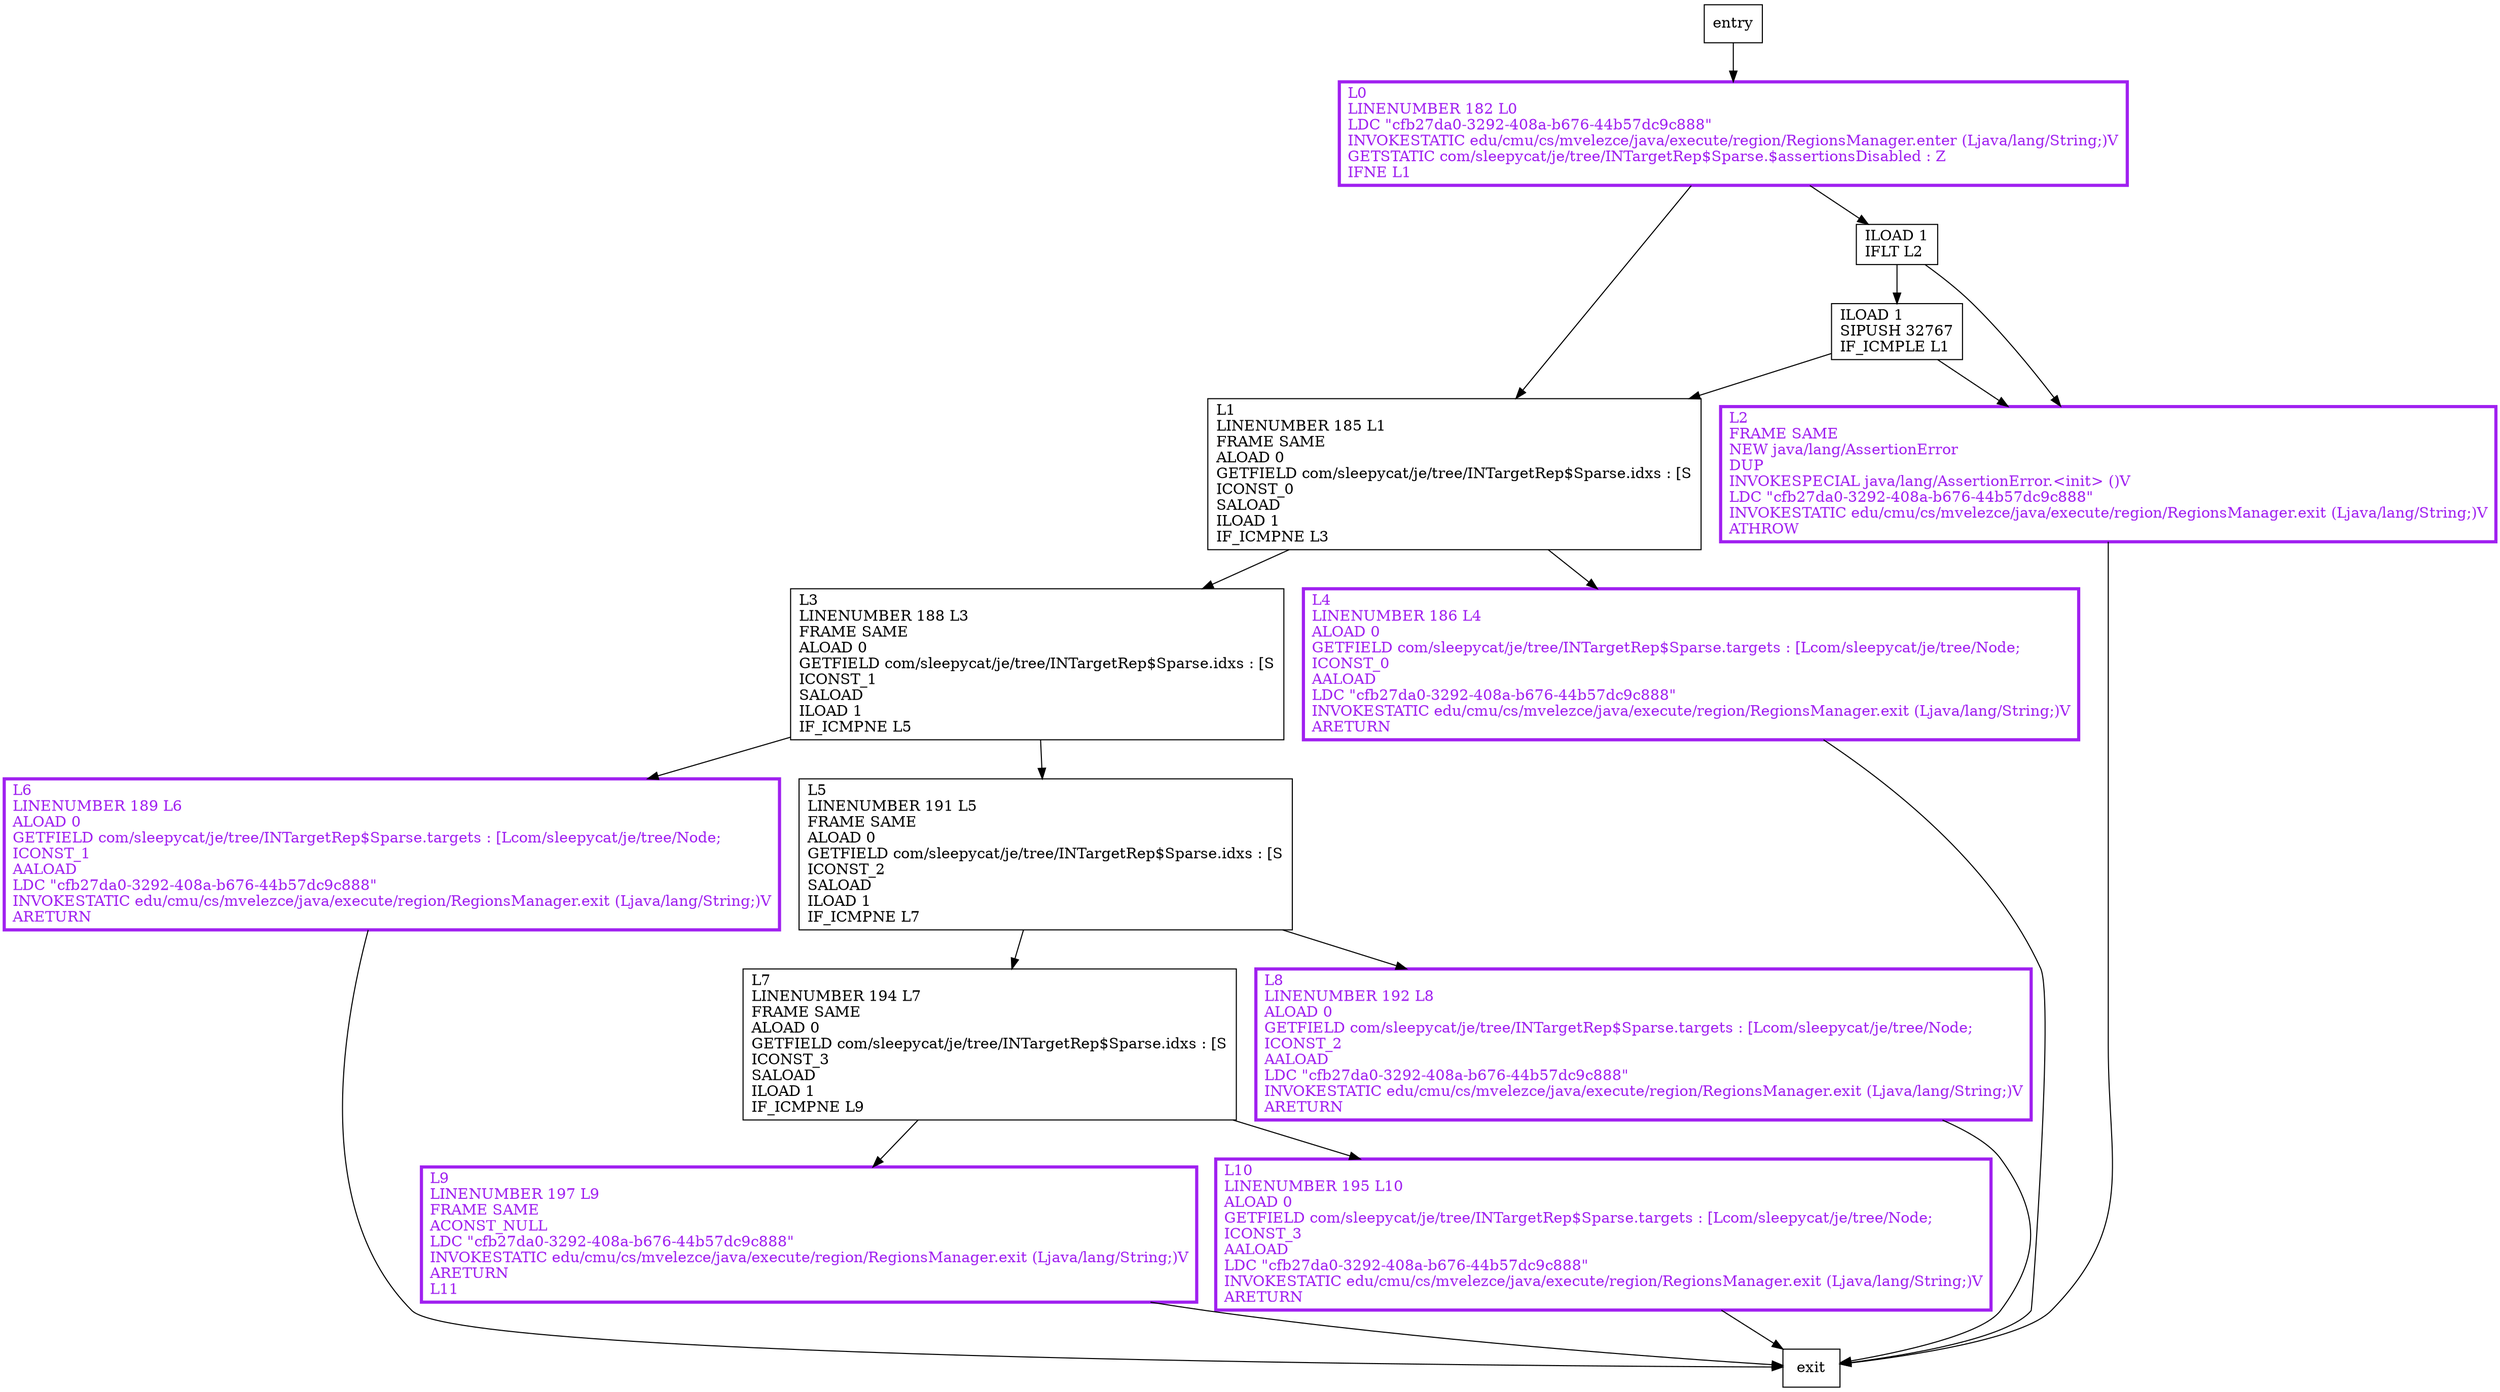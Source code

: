 digraph get {
node [shape=record];
1385109745 [label="L3\lLINENUMBER 188 L3\lFRAME SAME\lALOAD 0\lGETFIELD com/sleepycat/je/tree/INTargetRep$Sparse.idxs : [S\lICONST_1\lSALOAD\lILOAD 1\lIF_ICMPNE L5\l"];
1057530108 [label="L6\lLINENUMBER 189 L6\lALOAD 0\lGETFIELD com/sleepycat/je/tree/INTargetRep$Sparse.targets : [Lcom/sleepycat/je/tree/Node;\lICONST_1\lAALOAD\lLDC \"cfb27da0-3292-408a-b676-44b57dc9c888\"\lINVOKESTATIC edu/cmu/cs/mvelezce/java/execute/region/RegionsManager.exit (Ljava/lang/String;)V\lARETURN\l"];
747529827 [label="L4\lLINENUMBER 186 L4\lALOAD 0\lGETFIELD com/sleepycat/je/tree/INTargetRep$Sparse.targets : [Lcom/sleepycat/je/tree/Node;\lICONST_0\lAALOAD\lLDC \"cfb27da0-3292-408a-b676-44b57dc9c888\"\lINVOKESTATIC edu/cmu/cs/mvelezce/java/execute/region/RegionsManager.exit (Ljava/lang/String;)V\lARETURN\l"];
1987245256 [label="L1\lLINENUMBER 185 L1\lFRAME SAME\lALOAD 0\lGETFIELD com/sleepycat/je/tree/INTargetRep$Sparse.idxs : [S\lICONST_0\lSALOAD\lILOAD 1\lIF_ICMPNE L3\l"];
867860218 [label="L2\lFRAME SAME\lNEW java/lang/AssertionError\lDUP\lINVOKESPECIAL java/lang/AssertionError.\<init\> ()V\lLDC \"cfb27da0-3292-408a-b676-44b57dc9c888\"\lINVOKESTATIC edu/cmu/cs/mvelezce/java/execute/region/RegionsManager.exit (Ljava/lang/String;)V\lATHROW\l"];
1604670537 [label="L5\lLINENUMBER 191 L5\lFRAME SAME\lALOAD 0\lGETFIELD com/sleepycat/je/tree/INTargetRep$Sparse.idxs : [S\lICONST_2\lSALOAD\lILOAD 1\lIF_ICMPNE L7\l"];
707091049 [label="L7\lLINENUMBER 194 L7\lFRAME SAME\lALOAD 0\lGETFIELD com/sleepycat/je/tree/INTargetRep$Sparse.idxs : [S\lICONST_3\lSALOAD\lILOAD 1\lIF_ICMPNE L9\l"];
1355813009 [label="L9\lLINENUMBER 197 L9\lFRAME SAME\lACONST_NULL\lLDC \"cfb27da0-3292-408a-b676-44b57dc9c888\"\lINVOKESTATIC edu/cmu/cs/mvelezce/java/execute/region/RegionsManager.exit (Ljava/lang/String;)V\lARETURN\lL11\l"];
1967622108 [label="L8\lLINENUMBER 192 L8\lALOAD 0\lGETFIELD com/sleepycat/je/tree/INTargetRep$Sparse.targets : [Lcom/sleepycat/je/tree/Node;\lICONST_2\lAALOAD\lLDC \"cfb27da0-3292-408a-b676-44b57dc9c888\"\lINVOKESTATIC edu/cmu/cs/mvelezce/java/execute/region/RegionsManager.exit (Ljava/lang/String;)V\lARETURN\l"];
473991358 [label="L0\lLINENUMBER 182 L0\lLDC \"cfb27da0-3292-408a-b676-44b57dc9c888\"\lINVOKESTATIC edu/cmu/cs/mvelezce/java/execute/region/RegionsManager.enter (Ljava/lang/String;)V\lGETSTATIC com/sleepycat/je/tree/INTargetRep$Sparse.$assertionsDisabled : Z\lIFNE L1\l"];
631378398 [label="L10\lLINENUMBER 195 L10\lALOAD 0\lGETFIELD com/sleepycat/je/tree/INTargetRep$Sparse.targets : [Lcom/sleepycat/je/tree/Node;\lICONST_3\lAALOAD\lLDC \"cfb27da0-3292-408a-b676-44b57dc9c888\"\lINVOKESTATIC edu/cmu/cs/mvelezce/java/execute/region/RegionsManager.exit (Ljava/lang/String;)V\lARETURN\l"];
1889655768 [label="ILOAD 1\lIFLT L2\l"];
732366408 [label="ILOAD 1\lSIPUSH 32767\lIF_ICMPLE L1\l"];
entry;
exit;
1385109745 -> 1057530108
1385109745 -> 1604670537
1057530108 -> exit
747529827 -> exit
1987245256 -> 1385109745
1987245256 -> 747529827
867860218 -> exit
1604670537 -> 1967622108
1604670537 -> 707091049
707091049 -> 1355813009
707091049 -> 631378398
entry -> 473991358
1355813009 -> exit
1967622108 -> exit
473991358 -> 1987245256
473991358 -> 1889655768
631378398 -> exit
1889655768 -> 867860218
1889655768 -> 732366408
732366408 -> 1987245256
732366408 -> 867860218
1355813009[fontcolor="purple", penwidth=3, color="purple"];
1967622108[fontcolor="purple", penwidth=3, color="purple"];
1057530108[fontcolor="purple", penwidth=3, color="purple"];
473991358[fontcolor="purple", penwidth=3, color="purple"];
631378398[fontcolor="purple", penwidth=3, color="purple"];
747529827[fontcolor="purple", penwidth=3, color="purple"];
867860218[fontcolor="purple", penwidth=3, color="purple"];
}

